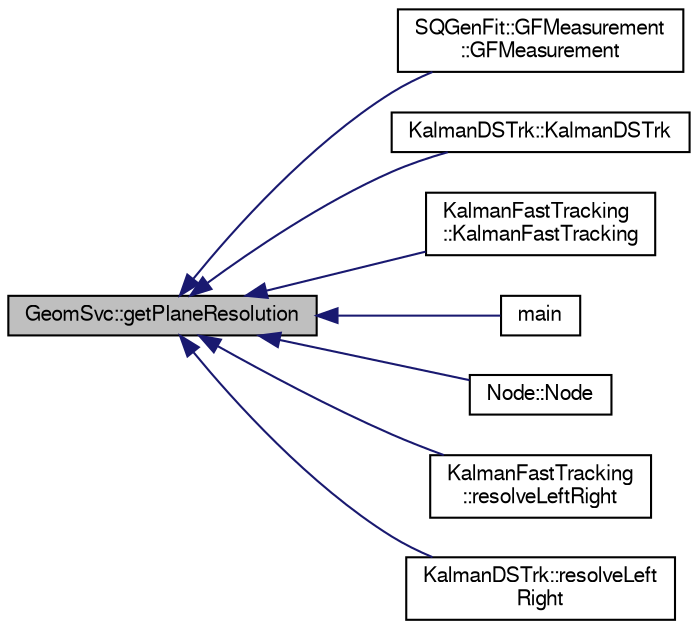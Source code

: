 digraph "GeomSvc::getPlaneResolution"
{
  bgcolor="transparent";
  edge [fontname="FreeSans",fontsize="10",labelfontname="FreeSans",labelfontsize="10"];
  node [fontname="FreeSans",fontsize="10",shape=record];
  rankdir="LR";
  Node1 [label="GeomSvc::getPlaneResolution",height=0.2,width=0.4,color="black", fillcolor="grey75", style="filled" fontcolor="black"];
  Node1 -> Node2 [dir="back",color="midnightblue",fontsize="10",style="solid",fontname="FreeSans"];
  Node2 [label="SQGenFit::GFMeasurement\l::GFMeasurement",height=0.2,width=0.4,color="black",URL="$d4/d9d/classSQGenFit_1_1GFMeasurement.html#ae83ac0b6a0fe46329ba41826b3922ea4"];
  Node1 -> Node3 [dir="back",color="midnightblue",fontsize="10",style="solid",fontname="FreeSans"];
  Node3 [label="KalmanDSTrk::KalmanDSTrk",height=0.2,width=0.4,color="black",URL="$db/daa/classKalmanDSTrk.html#a2fb58f43f56bcfd897927d4b4464e390"];
  Node1 -> Node4 [dir="back",color="midnightblue",fontsize="10",style="solid",fontname="FreeSans"];
  Node4 [label="KalmanFastTracking\l::KalmanFastTracking",height=0.2,width=0.4,color="black",URL="$d3/d46/classKalmanFastTracking.html#a1f0655a7ab5073c08fe0bfa15930dc8c"];
  Node1 -> Node5 [dir="back",color="midnightblue",fontsize="10",style="solid",fontname="FreeSans"];
  Node5 [label="main",height=0.2,width=0.4,color="black",URL="$db/d86/test__minimum_8cxx.html#a0ddf1224851353fc92bfbff6f499fa97"];
  Node1 -> Node6 [dir="back",color="midnightblue",fontsize="10",style="solid",fontname="FreeSans"];
  Node6 [label="Node::Node",height=0.2,width=0.4,color="black",URL="$df/dd0/classNode.html#a00929e56ab55604a35b278d93c95d934",tooltip="constructor from a Hit to a Node "];
  Node1 -> Node7 [dir="back",color="midnightblue",fontsize="10",style="solid",fontname="FreeSans"];
  Node7 [label="KalmanFastTracking\l::resolveLeftRight",height=0.2,width=0.4,color="black",URL="$d3/d46/classKalmanFastTracking.html#a3d3ef7a6aeb00056e003e98564e45b65"];
  Node1 -> Node8 [dir="back",color="midnightblue",fontsize="10",style="solid",fontname="FreeSans"];
  Node8 [label="KalmanDSTrk::resolveLeft\lRight",height=0.2,width=0.4,color="black",URL="$db/daa/classKalmanDSTrk.html#a77b10b105994162ea3e6275b6ecd9b2f"];
}
